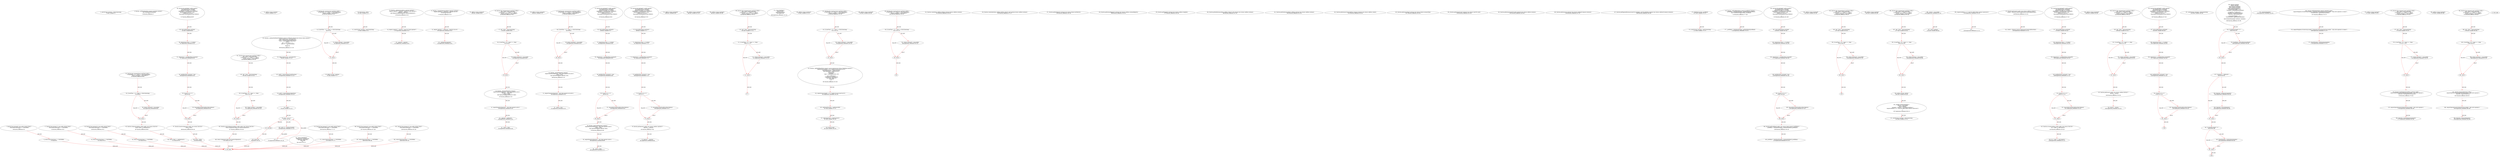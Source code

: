 digraph  {
13 [label="2_ uint256 bugv_tmstmp1 = block.timestamp;\n13-new_variable-3-3", method="", type_label=new_variable];
26 [label="4_ function _setMetadata(bytes memory metadata) internal {\n        emit MetadataSet(metadata);\n    }\n26-function_definition-5-7", method="_setMetadata(bytes memory metadata)", type_label=function_definition];
38 [label="7_ function bug_tmstmp9() view public returns (bool) {\n    return block.timestamp >= 1546300800;\n  }\n38-function_definition-8-10", method="bug_tmstmp9()", type_label=function_definition];
47 [label="8_ return block.timestamp >= 1546300800;\n47-return-9-9", method="bug_tmstmp9()", type_label=return];
56 [label="12_ address winner_tmstmp2;\n56-new_variable-13-13", method="", type_label=new_variable];
60 [label="13_ function play_tmstmp2(uint startTime) public {\n	if (startTime + (5 * 1 days) == block.timestamp){\n		winner_tmstmp2 = msg.sender;}}\n60-function_definition-14-16", method="play_tmstmp2(uint startTime)", type_label=function_definition];
68 [label="14_ if_startTime + (5 * 1 days) == block.timestamp\n68-if-15-16", method="play_tmstmp2(uint startTime)", type_label=if];
1917 [label="14_ end_if", method="play_tmstmp2(uint startTime)", type_label=end_if];
81 [label="15_ winner_tmstmp2 = msg.sender;\n81-expression_statement-16-16", method="play_tmstmp2(uint startTime)", type_label=expression_statement];
87 [label="16_ address private _operator;\n87-new_variable-17-17", method="", type_label=new_variable];
92 [label="17_ function bug_tmstmp17() view public returns (bool) {\n    return block.timestamp >= 1546300800;\n  }\n92-function_definition-18-20", method="bug_tmstmp17()", type_label=function_definition];
101 [label="18_ return block.timestamp >= 1546300800;\n101-return-19-19", method="bug_tmstmp17()", type_label=return];
107 [label="20_ bool private _status;\n107-new_variable-21-21", method="", type_label=new_variable];
112 [label="21_ uint256 bugv_tmstmp2 = block.timestamp;\n112-new_variable-22-22", method="", type_label=new_variable];
129 [label="23_ function _setOperator(address operator) internal {\n        require(_operator != operator, \"cannot set same operator\");\n        _operator = operator;\n        emit OperatorUpdated(operator, hasActiveOperator());\n    }\n129-function_definition-24-28", method="_setOperator(address operator)", type_label=function_definition];
137 [label="24_ require(_operator != operator, \"cannot set same operator\");\n137-expression_statement-25-25", method="_setOperator(address operator)", type_label=expression_statement];
147 [label="25_ _operator = operator;\n147-expression_statement-26-26", method="_setOperator(address operator)", type_label=expression_statement];
158 [label="28_ function bug_tmstmp25() view public returns (bool) {\n    return block.timestamp >= 1546300800;\n  }\n158-function_definition-29-31", method="bug_tmstmp25()", type_label=function_definition];
167 [label="29_ return block.timestamp >= 1546300800;\n167-return-30-30", method="bug_tmstmp25()", type_label=return];
173 [label="31_ function _transferOperator(address operator) internal {\n        require(_operator != address(0), \"operator not set\");\n        _setOperator(operator);\n    }\n173-function_definition-32-35", method="_transferOperator(address operator)", type_label=function_definition];
181 [label="32_ require(_operator != address(0), \"operator not set\");\n181-expression_statement-33-33", method="_transferOperator(address operator)", type_label=expression_statement];
193 [label="33_ _setOperator(operator);\n193-expression_statement-34-34", method="_transferOperator(address operator)", type_label=expression_statement];
198 [label="35_ address winner_tmstmp19;\n198-new_variable-36-36", method="", type_label=new_variable];
202 [label="36_ function play_tmstmp19(uint startTime) public {\n	uint _vtime = block.timestamp;\n	if (startTime + (5 * 1 days) == _vtime){\n		winner_tmstmp19 = msg.sender;}}\n202-function_definition-37-40", method="play_tmstmp19(uint startTime)", type_label=function_definition];
210 [label="37_ uint _vtime = block.timestamp;\n210-new_variable-38-38", method="play_tmstmp19(uint startTime)", type_label=new_variable];
218 [label="38_ if_startTime + (5 * 1 days) == _vtime\n218-if-39-40", method="play_tmstmp19(uint startTime)", type_label=if];
2067 [label="38_ end_if", method="play_tmstmp19(uint startTime)", type_label=end_if];
229 [label="39_ winner_tmstmp19 = msg.sender;\n229-expression_statement-40-40", method="play_tmstmp19(uint startTime)", type_label=expression_statement];
235 [label="40_ function _renounceOperator() internal {\n        require(hasActiveOperator(), \"only when operator active\");\n        _operator = address(0);\n        _status = false;\n        emit OperatorUpdated(address(0), false);\n    }\n235-function_definition-41-46", method="_renounceOperator()", type_label=function_definition];
239 [label="41_ require(hasActiveOperator(), \"only when operator active\");\n239-expression_statement-42-42", method="_renounceOperator()", type_label=expression_statement];
248 [label="42_ _operator = address(0);\n248-expression_statement-43-43", method="_renounceOperator()", type_label=expression_statement];
254 [label="43_ _status = false;\n254-expression_statement-44-44", method="_renounceOperator()", type_label=expression_statement];
268 [label="46_ address winner_tmstmp26;\n268-new_variable-47-47", method="", type_label=new_variable];
272 [label="47_ function play_tmstmp26(uint startTime) public {\n	if (startTime + (5 * 1 days) == block.timestamp){\n		winner_tmstmp26 = msg.sender;}}\n272-function_definition-48-50", method="play_tmstmp26(uint startTime)", type_label=function_definition];
280 [label="48_ if_startTime + (5 * 1 days) == block.timestamp\n280-if-49-50", method="play_tmstmp26(uint startTime)", type_label=if];
2129 [label="48_ end_if", method="play_tmstmp26(uint startTime)", type_label=end_if];
293 [label="49_ winner_tmstmp26 = msg.sender;\n293-expression_statement-50-50", method="play_tmstmp26(uint startTime)", type_label=expression_statement];
299 [label="50_ function _activateOperator() internal {\n        require(!hasActiveOperator(), \"only when operator not active\");\n        _status = true;\n        emit OperatorUpdated(_operator, true);\n    }\n299-function_definition-51-55", method="_activateOperator()", type_label=function_definition];
303 [label="51_ require(!hasActiveOperator(), \"only when operator not active\");\n303-expression_statement-52-52", method="_activateOperator()", type_label=expression_statement];
313 [label="52_ _status = true;\n313-expression_statement-53-53", method="_activateOperator()", type_label=expression_statement];
325 [label="55_ function bug_tmstmp20 () public payable {\n	uint pastBlockTime_tmstmp20;  \n	require(msg.value == 10 ether);  \n        require(now != pastBlockTime_tmstmp20);  \n        pastBlockTime_tmstmp20 = now;        \n        if(now % 15 == 0) {  \n            msg.sender.transfer(address(this).balance);\n        }\n    }\n325-function_definition-56-64", method="bug_tmstmp20()", type_label=function_definition];
330 [label="56_ uint pastBlockTime_tmstmp20;\n330-new_variable-57-57", method="bug_tmstmp20()", type_label=new_variable];
335 [label="57_ require(msg.value == 10 ether);\n335-expression_statement-58-58", method="bug_tmstmp20()", type_label=expression_statement];
345 [label="58_ require(now != pastBlockTime_tmstmp20);\n345-expression_statement-59-59", method="bug_tmstmp20()", type_label=expression_statement];
352 [label="59_ pastBlockTime_tmstmp20 = now;\n352-expression_statement-60-60", method="bug_tmstmp20()", type_label=expression_statement];
356 [label="60_ if_now % 15 == 0\n356-if-61-63", method="bug_tmstmp20()", type_label=if];
2205 [label="60_ end_if", method="bug_tmstmp20()", type_label=end_if];
363 [label="61_ msg.sender.transfer(address(this).balance);\n363-expression_statement-62-62", method="bug_tmstmp20()", type_label=expression_statement];
376 [label="64_ function _deactivateOperator() internal {\n        require(hasActiveOperator(), \"only when operator active\");\n        _status = false;\n        emit OperatorUpdated(_operator, false);\n    }\n376-function_definition-65-69", method="_deactivateOperator()", type_label=function_definition];
380 [label="65_ require(hasActiveOperator(), \"only when operator active\");\n380-expression_statement-66-66", method="_deactivateOperator()", type_label=expression_statement];
389 [label="66_ _status = false;\n389-expression_statement-67-67", method="_deactivateOperator()", type_label=expression_statement];
401 [label="69_ function bug_tmstmp32 () public payable {\n	uint pastBlockTime_tmstmp32;  \n	require(msg.value == 10 ether);  \n        require(now != pastBlockTime_tmstmp32);  \n        pastBlockTime_tmstmp32 = now;        \n        if(now % 15 == 0) {  \n            msg.sender.transfer(address(this).balance);\n        }\n    }\n401-function_definition-70-78", method="bug_tmstmp32()", type_label=function_definition];
406 [label="70_ uint pastBlockTime_tmstmp32;\n406-new_variable-71-71", method="bug_tmstmp32()", type_label=new_variable];
411 [label="71_ require(msg.value == 10 ether);\n411-expression_statement-72-72", method="bug_tmstmp32()", type_label=expression_statement];
421 [label="72_ require(now != pastBlockTime_tmstmp32);\n421-expression_statement-73-73", method="bug_tmstmp32()", type_label=expression_statement];
428 [label="73_ pastBlockTime_tmstmp32 = now;\n428-expression_statement-74-74", method="bug_tmstmp32()", type_label=expression_statement];
432 [label="74_ if_now % 15 == 0\n432-if-75-77", method="bug_tmstmp32()", type_label=if];
2281 [label="74_ end_if", method="bug_tmstmp32()", type_label=end_if];
439 [label="75_ msg.sender.transfer(address(this).balance);\n439-expression_statement-76-76", method="bug_tmstmp32()", type_label=expression_statement];
452 [label="78_ function getOperator() public view returns (address operator) {\n        operator = _operator;\n    }\n452-function_definition-79-81", method="getOperator()", type_label=function_definition];
462 [label="79_ operator = _operator;\n462-expression_statement-80-80", method="getOperator()", type_label=expression_statement];
466 [label="81_ address winner_tmstmp38;\n466-new_variable-82-82", method="", type_label=new_variable];
470 [label="82_ function play_tmstmp38(uint startTime) public {\n	if (startTime + (5 * 1 days) == block.timestamp){\n		winner_tmstmp38 = msg.sender;}}\n470-function_definition-83-85", method="play_tmstmp38(uint startTime)", type_label=function_definition];
478 [label="83_ if_startTime + (5 * 1 days) == block.timestamp\n478-if-84-85", method="play_tmstmp38(uint startTime)", type_label=if];
2327 [label="83_ end_if", method="play_tmstmp38(uint startTime)", type_label=end_if];
491 [label="84_ winner_tmstmp38 = msg.sender;\n491-expression_statement-85-85", method="play_tmstmp38(uint startTime)", type_label=expression_statement];
497 [label="85_ function isOperator(address caller) public view returns (bool ok) {\n        return (caller == getOperator());\n    }\n497-function_definition-86-88", method="isOperator(address caller)", type_label=function_definition];
511 [label="86_ return (caller == getOperator());\n511-return-87-87", method="isOperator(address caller)", type_label=return];
517 [label="88_ function bug_tmstmp4 () public payable {\n	uint pastBlockTime_tmstmp4;  \n	require(msg.value == 10 ether);  \n        require(now != pastBlockTime_tmstmp4);  \n        pastBlockTime_tmstmp4 = now;        \n        if(now % 15 == 0) {  \n            msg.sender.transfer(address(this).balance);\n        }\n    }\n517-function_definition-89-97", method="bug_tmstmp4()", type_label=function_definition];
522 [label="89_ uint pastBlockTime_tmstmp4;\n522-new_variable-90-90", method="bug_tmstmp4()", type_label=new_variable];
527 [label="90_ require(msg.value == 10 ether);\n527-expression_statement-91-91", method="bug_tmstmp4()", type_label=expression_statement];
537 [label="91_ require(now != pastBlockTime_tmstmp4);\n537-expression_statement-92-92", method="bug_tmstmp4()", type_label=expression_statement];
544 [label="92_ pastBlockTime_tmstmp4 = now;\n544-expression_statement-93-93", method="bug_tmstmp4()", type_label=expression_statement];
548 [label="93_ if_now % 15 == 0\n548-if-94-96", method="bug_tmstmp4()", type_label=if];
2397 [label="93_ end_if", method="bug_tmstmp4()", type_label=end_if];
555 [label="94_ msg.sender.transfer(address(this).balance);\n555-expression_statement-95-95", method="bug_tmstmp4()", type_label=expression_statement];
568 [label="97_ function hasActiveOperator() public view returns (bool ok) {\n        return _status;\n    }\n568-function_definition-98-100", method="hasActiveOperator()", type_label=function_definition];
578 [label="98_ return _status;\n578-return-99-99", method="hasActiveOperator()", type_label=return];
580 [label="100_ address winner_tmstmp7;\n580-new_variable-101-101", method="", type_label=new_variable];
584 [label="101_ function play_tmstmp7(uint startTime) public {\n	uint _vtime = block.timestamp;\n	if (startTime + (5 * 1 days) == _vtime){\n		winner_tmstmp7 = msg.sender;}}\n584-function_definition-102-105", method="play_tmstmp7(uint startTime)", type_label=function_definition];
592 [label="102_ uint _vtime = block.timestamp;\n592-new_variable-103-103", method="play_tmstmp7(uint startTime)", type_label=new_variable];
600 [label="103_ if_startTime + (5 * 1 days) == _vtime\n600-if-104-105", method="play_tmstmp7(uint startTime)", type_label=if];
2449 [label="103_ end_if", method="play_tmstmp7(uint startTime)", type_label=end_if];
611 [label="104_ winner_tmstmp7 = msg.sender;\n611-expression_statement-105-105", method="play_tmstmp7(uint startTime)", type_label=expression_statement];
617 [label="105_ function isActiveOperator(address caller) public view returns (bool ok) {\n        return (isOperator(caller) && hasActiveOperator());\n    }\n617-function_definition-106-108", method="isActiveOperator(address caller)", type_label=function_definition];
631 [label="106_ return (isOperator(caller) && hasActiveOperator());\n631-return-107-107", method="isActiveOperator(address caller)", type_label=return];
640 [label="108_ address winner_tmstmp23;\n640-new_variable-109-109", method="", type_label=new_variable];
644 [label="109_ function play_tmstmp23(uint startTime) public {\n	uint _vtime = block.timestamp;\n	if (startTime + (5 * 1 days) == _vtime){\n		winner_tmstmp23 = msg.sender;}}\n644-function_definition-110-113", method="play_tmstmp23(uint startTime)", type_label=function_definition];
652 [label="110_ uint _vtime = block.timestamp;\n652-new_variable-111-111", method="play_tmstmp23(uint startTime)", type_label=new_variable];
660 [label="111_ if_startTime + (5 * 1 days) == _vtime\n660-if-112-113", method="play_tmstmp23(uint startTime)", type_label=if];
2509 [label="111_ end_if", method="play_tmstmp23(uint startTime)", type_label=end_if];
671 [label="112_ winner_tmstmp23 = msg.sender;\n671-expression_statement-113-113", method="play_tmstmp23(uint startTime)", type_label=expression_statement];
680 [label="115_ struct MultiHash {\n        bytes32 hash;\n        uint8 hashFunction;\n        uint8 digestSize;\n    }\n680-expression_statement-116-120", method="MultiHash()", type_label=expression_statement];
694 [label="120_ function _combineMultiHash(MultiHash memory multihash) internal pure returns (bytes memory) {\n        bytes memory out = new bytes(34);\n        out[0] = byte(multihash.hashFunction);\n        out[1] = byte(multihash.digestSize);\n        uint8 i;\n        for (i = 0; i < 32; i++) {\n          out[i+2] = multihash.hash[i];\n        }\n        return out;\n    }\n694-function_definition-121-130", method="_combineMultiHash(MultiHash memory multihash)", type_label=function_definition];
708 [label="121_ bytes memory out = new bytes(34);\n708-new_variable-122-122", method="_combineMultiHash(MultiHash memory multihash)", type_label=new_variable];
719 [label="122_ out[0] = byte(multihash.hashFunction);\n719-expression_statement-123-123", method="_combineMultiHash(MultiHash memory multihash)", type_label=expression_statement];
729 [label="123_ out[1] = byte(multihash.digestSize);\n729-expression_statement-124-124", method="_combineMultiHash(MultiHash memory multihash)", type_label=expression_statement];
739 [label="124_ uint8 i;\n739-new_variable-125-125", method="_combineMultiHash(MultiHash memory multihash)", type_label=new_variable];
744 [label="125_ for(i < 32;;i++)\n744-for-126-128", method="_combineMultiHash(MultiHash memory multihash)", type_label=for];
2593 [label="125_ end_loop", method="_combineMultiHash(MultiHash memory multihash)", type_label=end_loop];
753 [label="125_ i++\n753-expression_statement-126-126", method="_combineMultiHash(MultiHash memory multihash)", type_label=expression_statement];
756 [label="126_ out[i+2] = multihash.hash[i];\n756-expression_statement-127-127", method="_combineMultiHash(MultiHash memory multihash)", type_label=expression_statement];
768 [label="128_ return out;\n768-return-129-129", method="_combineMultiHash(MultiHash memory multihash)", type_label=return];
770 [label="130_ address winner_tmstmp14;\n770-new_variable-131-131", method="", type_label=new_variable];
774 [label="131_ function play_tmstmp14(uint startTime) public {\n	if (startTime + (5 * 1 days) == block.timestamp){\n		winner_tmstmp14 = msg.sender;}}\n774-function_definition-132-134", method="play_tmstmp14(uint startTime)", type_label=function_definition];
782 [label="132_ if_startTime + (5 * 1 days) == block.timestamp\n782-if-133-134", method="play_tmstmp14(uint startTime)", type_label=if];
2631 [label="132_ end_if", method="play_tmstmp14(uint startTime)", type_label=end_if];
795 [label="133_ winner_tmstmp14 = msg.sender;\n795-expression_statement-134-134", method="play_tmstmp14(uint startTime)", type_label=expression_statement];
801 [label="134_ function _splitMultiHash(bytes memory source) internal pure returns (MultiHash memory) {\n        require(source.length == 34, \"length of source must be 34\");\n        uint8 hashFunction = uint8(source[0]);\n        uint8 digestSize = uint8(source[1]);\n        bytes32 hash;\n        assembly {\n          hash := mload(add(source, 34))\n        }\n        return (MultiHash({\n          hashFunction: hashFunction,\n          digestSize: digestSize,\n          hash: hash\n        }));\n    }\n801-function_definition-135-148", method="_splitMultiHash(bytes memory source)", type_label=function_definition];
815 [label="135_ require(source.length == 34, \"length of source must be 34\");\n815-expression_statement-136-136", method="_splitMultiHash(bytes memory source)", type_label=expression_statement];
827 [label="136_ uint8 hashFunction = uint8(source[0]);\n827-new_variable-137-137", method="_splitMultiHash(bytes memory source)", type_label=new_variable];
837 [label="137_ uint8 digestSize = uint8(source[1]);\n837-new_variable-138-138", method="_splitMultiHash(bytes memory source)", type_label=new_variable];
847 [label="138_ bytes32 hash;\n847-new_variable-139-139", method="_splitMultiHash(bytes memory source)", type_label=new_variable];
865 [label="142_ return (MultiHash({\n          hashFunction: hashFunction,\n          digestSize: digestSize,\n          hash: hash\n        }));\n865-return-143-147", method="_splitMultiHash(bytes memory source)", type_label=return];
879 [label="148_ address winner_tmstmp30;\n879-new_variable-149-149", method="", type_label=new_variable];
883 [label="149_ function play_tmstmp30(uint startTime) public {\n	if (startTime + (5 * 1 days) == block.timestamp){\n		winner_tmstmp30 = msg.sender;}}\n883-function_definition-150-152", method="play_tmstmp30(uint startTime)", type_label=function_definition];
891 [label="150_ if_startTime + (5 * 1 days) == block.timestamp\n891-if-151-152", method="play_tmstmp30(uint startTime)", type_label=if];
2740 [label="150_ end_if", method="play_tmstmp30(uint startTime)", type_label=end_if];
904 [label="151_ winner_tmstmp30 = msg.sender;\n904-expression_statement-152-152", method="play_tmstmp30(uint startTime)", type_label=expression_statement];
931 [label="155_ function create(bytes calldata initData) external returns (address instance);\n931-function_definition-156-156", method="create(bytes calldata initData)", type_label=function_definition];
943 [label="156_ function createSalty(bytes calldata initData, bytes32 salt) external returns (address instance);\n943-function_definition-157-157", method="createSalty(bytes calldata initData,bytes32 salt)", type_label=function_definition];
959 [label="157_ function getInitSelector() external view returns (bytes4 initSelector);\n959-function_definition-158-158", method="getInitSelector()", type_label=function_definition];
968 [label="158_ function getInstanceRegistry() external view returns (address instanceRegistry);\n968-function_definition-159-159", method="getInstanceRegistry()", type_label=function_definition];
977 [label="159_ function getTemplate() external view returns (address template);\n977-function_definition-160-160", method="getTemplate()", type_label=function_definition];
986 [label="160_ function getSaltyInstance(bytes calldata, bytes32 salt) external view returns (address instance);\n986-function_definition-161-161", method="getSaltyInstance(bytes calldata,bytes32 salt)", type_label=function_definition];
1002 [label="161_ function getNextInstance(bytes calldata) external view returns (address instance);\n1002-function_definition-162-162", method="getNextInstance(bytes calldata)", type_label=function_definition];
1014 [label="162_ function getInstanceCreator(address instance) external view returns (address creator);\n1014-function_definition-163-163", method="getInstanceCreator(address instance)", type_label=function_definition];
1027 [label="163_ function getInstanceType() external view returns (bytes4 instanceType);\n1027-function_definition-164-164", method="getInstanceType()", type_label=function_definition];
1036 [label="164_ function getInstanceCount() external view returns (uint256 count);\n1036-function_definition-165-165", method="getInstanceCount()", type_label=function_definition];
1045 [label="165_ function getInstance(uint256 index) external view returns (address instance);\n1045-function_definition-166-166", method="getInstance(uint256 index)", type_label=function_definition];
1058 [label="166_ function getInstances() external view returns (address[] memory instances);\n1058-function_definition-167-167", method="getInstances()", type_label=function_definition];
1068 [label="167_ function getPaginatedInstances(uint256 startIndex, uint256 endIndex) external view returns (address[] memory instances);\n1068-function_definition-168-168", method="getPaginatedInstances(uint256 startIndex,uint256 endIndex)", type_label=function_definition];
1092 [label="170_ function bug_tmstmp37() view public returns (bool) {\n    return block.timestamp >= 1546300800;\n  }\n1092-function_definition-171-173", method="bug_tmstmp37()", type_label=function_definition];
1101 [label="171_ return block.timestamp >= 1546300800;\n1101-return-172-172", method="bug_tmstmp37()", type_label=return];
1107 [label="173_ MultiHash private _proofHash;\n1107-new_variable-174-174", method="", type_label=new_variable];
1113 [label="174_ uint256 bugv_tmstmp3 = block.timestamp;\n1113-new_variable-175-175", method="", type_label=new_variable];
1130 [label="176_ function _setProofHash(bytes memory proofHash) internal {\n        _proofHash = MultiHashWrapper._splitMultiHash(proofHash);\n        emit ProofHashSet(msg.sender, proofHash);\n    }\n1130-function_definition-177-180", method="_setProofHash(bytes memory proofHash)", type_label=function_definition];
1138 [label="177_ _proofHash = MultiHashWrapper._splitMultiHash(proofHash);\n1138-expression_statement-178-178", method="_setProofHash(bytes memory proofHash)", type_label=expression_statement];
1155 [label="180_ function bug_tmstmp8 () public payable {\n	uint pastBlockTime_tmstmp8;  \n	require(msg.value == 10 ether);  \n        require(now != pastBlockTime_tmstmp8);  \n        pastBlockTime_tmstmp8 = now;        \n        if(now % 15 == 0) {  \n            msg.sender.transfer(address(this).balance);\n        }\n    }\n1155-function_definition-181-189", method="bug_tmstmp8()", type_label=function_definition];
1160 [label="181_ uint pastBlockTime_tmstmp8;\n1160-new_variable-182-182", method="bug_tmstmp8()", type_label=new_variable];
1165 [label="182_ require(msg.value == 10 ether);\n1165-expression_statement-183-183", method="bug_tmstmp8()", type_label=expression_statement];
1175 [label="183_ require(now != pastBlockTime_tmstmp8);\n1175-expression_statement-184-184", method="bug_tmstmp8()", type_label=expression_statement];
1182 [label="184_ pastBlockTime_tmstmp8 = now;\n1182-expression_statement-185-185", method="bug_tmstmp8()", type_label=expression_statement];
1186 [label="185_ if_now % 15 == 0\n1186-if-186-188", method="bug_tmstmp8()", type_label=if];
3035 [label="185_ end_if", method="bug_tmstmp8()", type_label=end_if];
1193 [label="186_ msg.sender.transfer(address(this).balance);\n1193-expression_statement-187-187", method="bug_tmstmp8()", type_label=expression_statement];
1206 [label="189_ function getProofHash() public view returns (bytes memory proofHash) {\n        proofHash = MultiHashWrapper._combineMultiHash(_proofHash);\n    }\n1206-function_definition-190-192", method="getProofHash()", type_label=function_definition];
1216 [label="190_ proofHash = MultiHashWrapper._combineMultiHash(_proofHash);\n1216-expression_statement-191-191", method="getProofHash()", type_label=expression_statement];
1225 [label="192_ address winner_tmstmp39;\n1225-new_variable-193-193", method="", type_label=new_variable];
1229 [label="193_ function play_tmstmp39(uint startTime) public {\n	uint _vtime = block.timestamp;\n	if (startTime + (5 * 1 days) == _vtime){\n		winner_tmstmp39 = msg.sender;}}\n1229-function_definition-194-197", method="play_tmstmp39(uint startTime)", type_label=function_definition];
1237 [label="194_ uint _vtime = block.timestamp;\n1237-new_variable-195-195", method="play_tmstmp39(uint startTime)", type_label=new_variable];
1245 [label="195_ if_startTime + (5 * 1 days) == _vtime\n1245-if-196-197", method="play_tmstmp39(uint startTime)", type_label=if];
3094 [label="195_ end_if", method="play_tmstmp39(uint startTime)", type_label=end_if];
1256 [label="196_ winner_tmstmp39 = msg.sender;\n1256-expression_statement-197-197", method="play_tmstmp39(uint startTime)", type_label=expression_statement];
1265 [label="199_ address winner_tmstmp3;\n1265-new_variable-200-200", method="", type_label=new_variable];
1269 [label="200_ function play_tmstmp3(uint startTime) public {\n	uint _vtime = block.timestamp;\n	if (startTime + (5 * 1 days) == _vtime){\n		winner_tmstmp3 = msg.sender;}}\n1269-function_definition-201-204", method="play_tmstmp3(uint startTime)", type_label=function_definition];
1277 [label="201_ uint _vtime = block.timestamp;\n1277-new_variable-202-202", method="play_tmstmp3(uint startTime)", type_label=new_variable];
1285 [label="202_ if_startTime + (5 * 1 days) == _vtime\n1285-if-203-204", method="play_tmstmp3(uint startTime)", type_label=if];
3134 [label="202_ end_if", method="play_tmstmp3(uint startTime)", type_label=end_if];
1296 [label="203_ winner_tmstmp3 = msg.sender;\n1296-expression_statement-204-204", method="play_tmstmp3(uint startTime)", type_label=expression_statement];
1302 [label="204_ address private _factory;\n1302-new_variable-205-205", method="", type_label=new_variable];
1307 [label="205_ modifier initializeTemplate() {\n        _factory = msg.sender;\n        uint32 codeSize;\n        assembly { codeSize := extcodesize(address) }\n        require(codeSize == 0, \"must be called within contract constructor\");\n        _;\n    }\n1307-expression_statement-206-212", method="", type_label=expression_statement];
1310 [label="206_ _factory = msg.sender;\n1310-expression_statement-207-207", method="", type_label=expression_statement];
1316 [label="207_ uint32 codeSize;\n1316-new_variable-208-208", method="", type_label=new_variable];
1330 [label="209_ require(codeSize == 0, \"must be called within contract constructor\");\n1330-expression_statement-210-210", method="", type_label=expression_statement];
1340 [label="210_ _;\n1340-expression_statement-211-211", method="", type_label=expression_statement];
1342 [label="212_ uint256 bugv_tmstmp5 = block.timestamp;\n1342-new_variable-213-213", method="", type_label=new_variable];
1349 [label="213_ function getCreator() public view returns (address creator) {\n        creator = iFactory(_factory).getInstanceCreator(address(this));\n    }\n1349-function_definition-214-216", method="getCreator()", type_label=function_definition];
1359 [label="214_ creator = iFactory(_factory).getInstanceCreator(address(this));\n1359-expression_statement-215-215", method="getCreator()", type_label=expression_statement];
1373 [label="216_ function bug_tmstmp36 () public payable {\n	uint pastBlockTime_tmstmp36;  \n	require(msg.value == 10 ether);  \n        require(now != pastBlockTime_tmstmp36);  \n        pastBlockTime_tmstmp36 = now;        \n        if(now % 15 == 0) {  \n            msg.sender.transfer(address(this).balance);\n        }\n    }\n1373-function_definition-217-225", method="bug_tmstmp36()", type_label=function_definition];
1378 [label="217_ uint pastBlockTime_tmstmp36;\n1378-new_variable-218-218", method="bug_tmstmp36()", type_label=new_variable];
1383 [label="218_ require(msg.value == 10 ether);\n1383-expression_statement-219-219", method="bug_tmstmp36()", type_label=expression_statement];
1393 [label="219_ require(now != pastBlockTime_tmstmp36);\n1393-expression_statement-220-220", method="bug_tmstmp36()", type_label=expression_statement];
1400 [label="220_ pastBlockTime_tmstmp36 = now;\n1400-expression_statement-221-221", method="bug_tmstmp36()", type_label=expression_statement];
1404 [label="221_ if_now % 15 == 0\n1404-if-222-224", method="bug_tmstmp36()", type_label=if];
3253 [label="221_ end_if", method="bug_tmstmp36()", type_label=end_if];
1411 [label="222_ msg.sender.transfer(address(this).balance);\n1411-expression_statement-223-223", method="bug_tmstmp36()", type_label=expression_statement];
1424 [label="225_ function isCreator(address caller) public view returns (bool ok) {\n        ok = (caller == getCreator());\n    }\n1424-function_definition-226-228", method="isCreator(address caller)", type_label=function_definition];
1438 [label="226_ ok = (caller == getCreator());\n1438-expression_statement-227-227", method="isCreator(address caller)", type_label=expression_statement];
1446 [label="228_ address winner_tmstmp35;\n1446-new_variable-229-229", method="", type_label=new_variable];
1450 [label="229_ function play_tmstmp35(uint startTime) public {\n	uint _vtime = block.timestamp;\n	if (startTime + (5 * 1 days) == _vtime){\n		winner_tmstmp35 = msg.sender;}}\n1450-function_definition-230-233", method="play_tmstmp35(uint startTime)", type_label=function_definition];
1458 [label="230_ uint _vtime = block.timestamp;\n1458-new_variable-231-231", method="play_tmstmp35(uint startTime)", type_label=new_variable];
1466 [label="231_ if_startTime + (5 * 1 days) == _vtime\n1466-if-232-233", method="play_tmstmp35(uint startTime)", type_label=if];
3315 [label="231_ end_if", method="play_tmstmp35(uint startTime)", type_label=end_if];
1477 [label="232_ winner_tmstmp35 = msg.sender;\n1477-expression_statement-233-233", method="play_tmstmp35(uint startTime)", type_label=expression_statement];
1483 [label="233_ function getFactory() public view returns (address factory) {\n        factory = _factory;\n    }\n1483-function_definition-234-236", method="getFactory()", type_label=function_definition];
1493 [label="234_ factory = _factory;\n1493-expression_statement-235-235", method="getFactory()", type_label=expression_statement];
1497 [label="236_ function bug_tmstmp40 () public payable {\n	uint pastBlockTime_tmstmp40;  \n	require(msg.value == 10 ether);  \n        require(now != pastBlockTime_tmstmp40);  \n        pastBlockTime_tmstmp40 = now;        \n        if(now % 15 == 0) {  \n            msg.sender.transfer(address(this).balance);\n        }\n    }\n1497-function_definition-237-245", method="bug_tmstmp40()", type_label=function_definition];
1502 [label="237_ uint pastBlockTime_tmstmp40;\n1502-new_variable-238-238", method="bug_tmstmp40()", type_label=new_variable];
1507 [label="238_ require(msg.value == 10 ether);\n1507-expression_statement-239-239", method="bug_tmstmp40()", type_label=expression_statement];
1517 [label="239_ require(now != pastBlockTime_tmstmp40);\n1517-expression_statement-240-240", method="bug_tmstmp40()", type_label=expression_statement];
1524 [label="240_ pastBlockTime_tmstmp40 = now;\n1524-expression_statement-241-241", method="bug_tmstmp40()", type_label=expression_statement];
1528 [label="241_ if_now % 15 == 0\n1528-if-242-244", method="bug_tmstmp40()", type_label=if];
3377 [label="241_ end_if", method="bug_tmstmp40()", type_label=end_if];
1535 [label="242_ msg.sender.transfer(address(this).balance);\n1535-expression_statement-243-243", method="bug_tmstmp40()", type_label=expression_statement];
1563 [label="247_ uint256 bugv_tmstmp4 = block.timestamp;\n1563-new_variable-248-248", method="", type_label=new_variable];
1584 [label="249_ function initialize(\n        address operator,\n        bytes memory multihash,\n        bytes memory metadata\n    ) public initializeTemplate() {\n        if (multihash.length != 0) {\n            ProofHash._setProofHash(multihash);\n        }\n        if (operator != address(0)) {\n            Operated._setOperator(operator);\n            Operated._activateOperator();\n        }\n        if (metadata.length != 0) {\n            EventMetadata._setMetadata(metadata);\n        }\n        emit Initialized(operator, multihash, metadata);\n    }\n1584-function_definition-250-266", method="initialize(address operator,bytes memory multihash,bytes memory metadata)", type_label=function_definition];
1599 [label="253_ initializeTemplate()\n1599-expression_statement-254-254", method="initialize(address operator,bytes memory multihash,bytes memory metadata)", type_label=expression_statement];
1602 [label="254_ if_multihash.length != 0\n1602-if-255-257", method="initialize(address operator,bytes memory multihash,bytes memory metadata)", type_label=if];
3451 [label="254_ end_if", method="initialize(address operator,bytes memory multihash,bytes memory metadata)", type_label=end_if];
1609 [label="255_ ProofHash._setProofHash(multihash);\n1609-expression_statement-256-256", method="initialize(address operator,bytes memory multihash,bytes memory metadata)", type_label=expression_statement];
1616 [label="257_ if_operator != address(0)\n1616-if-258-261", method="initialize(address operator,bytes memory multihash,bytes memory metadata)", type_label=if];
3465 [label="257_ end_if", method="initialize(address operator,bytes memory multihash,bytes memory metadata)", type_label=end_if];
1623 [label="258_ Operated._setOperator(operator);\n1623-expression_statement-259-259", method="initialize(address operator,bytes memory multihash,bytes memory metadata)", type_label=expression_statement];
1630 [label="259_ Operated._activateOperator();\n1630-expression_statement-260-260", method="initialize(address operator,bytes memory multihash,bytes memory metadata)", type_label=expression_statement];
1635 [label="261_ if_metadata.length != 0\n1635-if-262-264", method="initialize(address operator,bytes memory multihash,bytes memory metadata)", type_label=if];
3484 [label="261_ end_if", method="initialize(address operator,bytes memory multihash,bytes memory metadata)", type_label=end_if];
1642 [label="262_ EventMetadata._setMetadata(metadata);\n1642-expression_statement-263-263", method="initialize(address operator,bytes memory multihash,bytes memory metadata)", type_label=expression_statement];
1657 [label="266_ function bug_tmstmp33() view public returns (bool) {\n    return block.timestamp >= 1546300800;\n  }\n1657-function_definition-267-269", method="bug_tmstmp33()", type_label=function_definition];
1666 [label="267_ return block.timestamp >= 1546300800;\n1666-return-268-268", method="bug_tmstmp33()", type_label=return];
1672 [label="269_ function setMetadata(bytes memory metadata) public {\n        require(Template.isCreator(msg.sender) || Operated.isActiveOperator(msg.sender), \"only active operator or creator\");\n        EventMetadata._setMetadata(metadata);\n    }\n1672-function_definition-270-273", method="setMetadata(bytes memory metadata)", type_label=function_definition];
1680 [label="270_ require(Template.isCreator(msg.sender) || Operated.isActiveOperator(msg.sender), \"only active operator or creator\");\n1680-expression_statement-271-271", method="setMetadata(bytes memory metadata)", type_label=expression_statement];
1704 [label="271_ EventMetadata._setMetadata(metadata);\n1704-expression_statement-272-272", method="setMetadata(bytes memory metadata)", type_label=expression_statement];
1711 [label="273_ address winner_tmstmp27;\n1711-new_variable-274-274", method="", type_label=new_variable];
1715 [label="274_ function play_tmstmp27(uint startTime) public {\n	uint _vtime = block.timestamp;\n	if (startTime + (5 * 1 days) == _vtime){\n		winner_tmstmp27 = msg.sender;}}\n1715-function_definition-275-278", method="play_tmstmp27(uint startTime)", type_label=function_definition];
1723 [label="275_ uint _vtime = block.timestamp;\n1723-new_variable-276-276", method="play_tmstmp27(uint startTime)", type_label=new_variable];
1731 [label="276_ if_startTime + (5 * 1 days) == _vtime\n1731-if-277-278", method="play_tmstmp27(uint startTime)", type_label=if];
3580 [label="276_ end_if", method="play_tmstmp27(uint startTime)", type_label=end_if];
1742 [label="277_ winner_tmstmp27 = msg.sender;\n1742-expression_statement-278-278", method="play_tmstmp27(uint startTime)", type_label=expression_statement];
1748 [label="278_ function transferOperator(address operator) public {\n        require(Operated.isActiveOperator(msg.sender), \"only active operator\");\n        Operated._transferOperator(operator);\n    }\n1748-function_definition-279-282", method="transferOperator(address operator)", type_label=function_definition];
1756 [label="279_ require(Operated.isActiveOperator(msg.sender), \"only active operator\");\n1756-expression_statement-280-280", method="transferOperator(address operator)", type_label=expression_statement];
1771 [label="280_ Operated._transferOperator(operator);\n1771-expression_statement-281-281", method="transferOperator(address operator)", type_label=expression_statement];
1778 [label="282_ address winner_tmstmp31;\n1778-new_variable-283-283", method="", type_label=new_variable];
1782 [label="283_ function play_tmstmp31(uint startTime) public {\n	uint _vtime = block.timestamp;\n	if (startTime + (5 * 1 days) == _vtime){\n		winner_tmstmp31 = msg.sender;}}\n1782-function_definition-284-287", method="play_tmstmp31(uint startTime)", type_label=function_definition];
1790 [label="284_ uint _vtime = block.timestamp;\n1790-new_variable-285-285", method="play_tmstmp31(uint startTime)", type_label=new_variable];
1798 [label="285_ if_startTime + (5 * 1 days) == _vtime\n1798-if-286-287", method="play_tmstmp31(uint startTime)", type_label=if];
3647 [label="285_ end_if", method="play_tmstmp31(uint startTime)", type_label=end_if];
1809 [label="286_ winner_tmstmp31 = msg.sender;\n1809-expression_statement-287-287", method="play_tmstmp31(uint startTime)", type_label=expression_statement];
1815 [label="287_ function renounceOperator() public {\n        require(Operated.isActiveOperator(msg.sender), \"only active operator\");\n        Operated._renounceOperator();\n    }\n1815-function_definition-288-291", method="renounceOperator()", type_label=function_definition];
1819 [label="288_ require(Operated.isActiveOperator(msg.sender), \"only active operator\");\n1819-expression_statement-289-289", method="renounceOperator()", type_label=expression_statement];
1834 [label="289_ Operated._renounceOperator();\n1834-expression_statement-290-290", method="renounceOperator()", type_label=expression_statement];
1839 [label="291_ function bug_tmstmp13() view public returns (bool) {\n    return block.timestamp >= 1546300800;\n  }\n1839-function_definition-292-294", method="bug_tmstmp13()", type_label=function_definition];
1848 [label="292_ return block.timestamp >= 1546300800;\n1848-return-293-293", method="bug_tmstmp13()", type_label=return];
1 [label="0_ start_node", method="", type_label=start];
2 [label="0_ exit_node", method="", type_label=exit];
677;
910;
1262;
1548;
1649;
38 -> 47  [color=red, controlflow_type=next_line, edge_type=CFG_edge, key=0, label=next_line];
47 -> 2  [color=red, controlflow_type=return_exit, edge_type=CFG_edge, key=0, label=return_exit];
60 -> 68  [color=red, controlflow_type=next_line, edge_type=CFG_edge, key=0, label=next_line];
68 -> 81  [color=red, controlflow_type=pos_next, edge_type=CFG_edge, key=0, label=pos_next];
68 -> 1917  [color=red, controlflow_type=neg_next, edge_type=CFG_edge, key=0, label=neg_next];
1917 -> 87  [color=red, controlflow_type=next_line, edge_type=CFG_edge, key=0, label=next_line];
81 -> 1917  [color=red, controlflow_type=end_if, edge_type=CFG_edge, key=0, label=end_if];
92 -> 101  [color=red, controlflow_type=next_line, edge_type=CFG_edge, key=0, label=next_line];
101 -> 2  [color=red, controlflow_type=return_exit, edge_type=CFG_edge, key=0, label=return_exit];
107 -> 112  [color=red, controlflow_type=next_line, edge_type=CFG_edge, key=0, label=next_line];
129 -> 137  [color=red, controlflow_type=next_line, edge_type=CFG_edge, key=0, label=next_line];
137 -> 147  [color=red, controlflow_type=next_line, edge_type=CFG_edge, key=0, label=next_line];
158 -> 167  [color=red, controlflow_type=next_line, edge_type=CFG_edge, key=0, label=next_line];
167 -> 2  [color=red, controlflow_type=return_exit, edge_type=CFG_edge, key=0, label=return_exit];
173 -> 181  [color=red, controlflow_type=next_line, edge_type=CFG_edge, key=0, label=next_line];
181 -> 193  [color=red, controlflow_type=next_line, edge_type=CFG_edge, key=0, label=next_line];
202 -> 210  [color=red, controlflow_type=next_line, edge_type=CFG_edge, key=0, label=next_line];
210 -> 218  [color=red, controlflow_type=next_line, edge_type=CFG_edge, key=0, label=next_line];
218 -> 229  [color=red, controlflow_type=pos_next, edge_type=CFG_edge, key=0, label=pos_next];
218 -> 2067  [color=red, controlflow_type=neg_next, edge_type=CFG_edge, key=0, label=neg_next];
2067 -> 235  [color=red, controlflow_type=next_line, edge_type=CFG_edge, key=0, label=next_line];
229 -> 2067  [color=red, controlflow_type=end_if, edge_type=CFG_edge, key=0, label=end_if];
235 -> 239  [color=red, controlflow_type=next_line, edge_type=CFG_edge, key=0, label=next_line];
239 -> 248  [color=red, controlflow_type=next_line, edge_type=CFG_edge, key=0, label=next_line];
248 -> 254  [color=red, controlflow_type=next_line, edge_type=CFG_edge, key=0, label=next_line];
272 -> 280  [color=red, controlflow_type=next_line, edge_type=CFG_edge, key=0, label=next_line];
280 -> 293  [color=red, controlflow_type=pos_next, edge_type=CFG_edge, key=0, label=pos_next];
280 -> 2129  [color=red, controlflow_type=neg_next, edge_type=CFG_edge, key=0, label=neg_next];
2129 -> 299  [color=red, controlflow_type=next_line, edge_type=CFG_edge, key=0, label=next_line];
293 -> 2129  [color=red, controlflow_type=end_if, edge_type=CFG_edge, key=0, label=end_if];
299 -> 303  [color=red, controlflow_type=next_line, edge_type=CFG_edge, key=0, label=next_line];
303 -> 313  [color=red, controlflow_type=next_line, edge_type=CFG_edge, key=0, label=next_line];
325 -> 330  [color=red, controlflow_type=next_line, edge_type=CFG_edge, key=0, label=next_line];
330 -> 335  [color=red, controlflow_type=next_line, edge_type=CFG_edge, key=0, label=next_line];
335 -> 345  [color=red, controlflow_type=next_line, edge_type=CFG_edge, key=0, label=next_line];
345 -> 352  [color=red, controlflow_type=next_line, edge_type=CFG_edge, key=0, label=next_line];
352 -> 356  [color=red, controlflow_type=next_line, edge_type=CFG_edge, key=0, label=next_line];
356 -> 363  [color=red, controlflow_type=pos_next, edge_type=CFG_edge, key=0, label=pos_next];
356 -> 2205  [color=red, controlflow_type=neg_next, edge_type=CFG_edge, key=0, label=neg_next];
2205 -> 376  [color=red, controlflow_type=next_line, edge_type=CFG_edge, key=0, label=next_line];
363 -> 2205  [color=red, controlflow_type=end_if, edge_type=CFG_edge, key=0, label=end_if];
376 -> 380  [color=red, controlflow_type=next_line, edge_type=CFG_edge, key=0, label=next_line];
380 -> 389  [color=red, controlflow_type=next_line, edge_type=CFG_edge, key=0, label=next_line];
401 -> 406  [color=red, controlflow_type=next_line, edge_type=CFG_edge, key=0, label=next_line];
406 -> 411  [color=red, controlflow_type=next_line, edge_type=CFG_edge, key=0, label=next_line];
411 -> 421  [color=red, controlflow_type=next_line, edge_type=CFG_edge, key=0, label=next_line];
421 -> 428  [color=red, controlflow_type=next_line, edge_type=CFG_edge, key=0, label=next_line];
428 -> 432  [color=red, controlflow_type=next_line, edge_type=CFG_edge, key=0, label=next_line];
432 -> 439  [color=red, controlflow_type=pos_next, edge_type=CFG_edge, key=0, label=pos_next];
432 -> 2281  [color=red, controlflow_type=neg_next, edge_type=CFG_edge, key=0, label=neg_next];
2281 -> 452  [color=red, controlflow_type=next_line, edge_type=CFG_edge, key=0, label=next_line];
439 -> 2281  [color=red, controlflow_type=end_if, edge_type=CFG_edge, key=0, label=end_if];
452 -> 462  [color=red, controlflow_type=next_line, edge_type=CFG_edge, key=0, label=next_line];
470 -> 478  [color=red, controlflow_type=next_line, edge_type=CFG_edge, key=0, label=next_line];
478 -> 491  [color=red, controlflow_type=pos_next, edge_type=CFG_edge, key=0, label=pos_next];
478 -> 2327  [color=red, controlflow_type=neg_next, edge_type=CFG_edge, key=0, label=neg_next];
2327 -> 497  [color=red, controlflow_type=next_line, edge_type=CFG_edge, key=0, label=next_line];
491 -> 2327  [color=red, controlflow_type=end_if, edge_type=CFG_edge, key=0, label=end_if];
497 -> 511  [color=red, controlflow_type=next_line, edge_type=CFG_edge, key=0, label=next_line];
511 -> 2  [color=red, controlflow_type=return_exit, edge_type=CFG_edge, key=0, label=return_exit];
517 -> 522  [color=red, controlflow_type=next_line, edge_type=CFG_edge, key=0, label=next_line];
522 -> 527  [color=red, controlflow_type=next_line, edge_type=CFG_edge, key=0, label=next_line];
527 -> 537  [color=red, controlflow_type=next_line, edge_type=CFG_edge, key=0, label=next_line];
537 -> 544  [color=red, controlflow_type=next_line, edge_type=CFG_edge, key=0, label=next_line];
544 -> 548  [color=red, controlflow_type=next_line, edge_type=CFG_edge, key=0, label=next_line];
548 -> 555  [color=red, controlflow_type=pos_next, edge_type=CFG_edge, key=0, label=pos_next];
548 -> 2397  [color=red, controlflow_type=neg_next, edge_type=CFG_edge, key=0, label=neg_next];
2397 -> 568  [color=red, controlflow_type=next_line, edge_type=CFG_edge, key=0, label=next_line];
555 -> 2397  [color=red, controlflow_type=end_if, edge_type=CFG_edge, key=0, label=end_if];
568 -> 578  [color=red, controlflow_type=next_line, edge_type=CFG_edge, key=0, label=next_line];
578 -> 2  [color=red, controlflow_type=return_exit, edge_type=CFG_edge, key=0, label=return_exit];
584 -> 592  [color=red, controlflow_type=next_line, edge_type=CFG_edge, key=0, label=next_line];
592 -> 600  [color=red, controlflow_type=next_line, edge_type=CFG_edge, key=0, label=next_line];
600 -> 611  [color=red, controlflow_type=pos_next, edge_type=CFG_edge, key=0, label=pos_next];
600 -> 2449  [color=red, controlflow_type=neg_next, edge_type=CFG_edge, key=0, label=neg_next];
2449 -> 617  [color=red, controlflow_type=next_line, edge_type=CFG_edge, key=0, label=next_line];
611 -> 2449  [color=red, controlflow_type=end_if, edge_type=CFG_edge, key=0, label=end_if];
617 -> 631  [color=red, controlflow_type=next_line, edge_type=CFG_edge, key=0, label=next_line];
631 -> 2  [color=red, controlflow_type=return_exit, edge_type=CFG_edge, key=0, label=return_exit];
644 -> 652  [color=red, controlflow_type=next_line, edge_type=CFG_edge, key=0, label=next_line];
652 -> 660  [color=red, controlflow_type=next_line, edge_type=CFG_edge, key=0, label=next_line];
660 -> 671  [color=red, controlflow_type=pos_next, edge_type=CFG_edge, key=0, label=pos_next];
660 -> 2509  [color=red, controlflow_type=neg_next, edge_type=CFG_edge, key=0, label=neg_next];
2509 -> 677  [color=red, controlflow_type=next_line, edge_type=CFG_edge, key=0, label=next_line];
671 -> 2509  [color=red, controlflow_type=end_if, edge_type=CFG_edge, key=0, label=end_if];
694 -> 708  [color=red, controlflow_type=next_line, edge_type=CFG_edge, key=0, label=next_line];
708 -> 719  [color=red, controlflow_type=next_line, edge_type=CFG_edge, key=0, label=next_line];
719 -> 729  [color=red, controlflow_type=next_line, edge_type=CFG_edge, key=0, label=next_line];
729 -> 739  [color=red, controlflow_type=next_line, edge_type=CFG_edge, key=0, label=next_line];
739 -> 744  [color=red, controlflow_type=next_line, edge_type=CFG_edge, key=0, label=next_line];
744 -> 756  [color=red, controlflow_type=pos_next, edge_type=CFG_edge, key=0, label=pos_next];
744 -> 2593  [color=red, controlflow_type=neg_next, edge_type=CFG_edge, key=0, label=neg_next];
2593 -> 768  [color=red, controlflow_type=next_line, edge_type=CFG_edge, key=0, label=next_line];
753 -> 744  [color=red, controlflow_type=loop_update, edge_type=CFG_edge, key=0, label=loop_update];
756 -> 753  [color=red, controlflow_type=loop_update, edge_type=CFG_edge, key=0, label=loop_update];
768 -> 2  [color=red, controlflow_type=return_exit, edge_type=CFG_edge, key=0, label=return_exit];
774 -> 782  [color=red, controlflow_type=next_line, edge_type=CFG_edge, key=0, label=next_line];
782 -> 795  [color=red, controlflow_type=pos_next, edge_type=CFG_edge, key=0, label=pos_next];
782 -> 2631  [color=red, controlflow_type=neg_next, edge_type=CFG_edge, key=0, label=neg_next];
2631 -> 801  [color=red, controlflow_type=next_line, edge_type=CFG_edge, key=0, label=next_line];
795 -> 2631  [color=red, controlflow_type=end_if, edge_type=CFG_edge, key=0, label=end_if];
801 -> 815  [color=red, controlflow_type=next_line, edge_type=CFG_edge, key=0, label=next_line];
815 -> 827  [color=red, controlflow_type=next_line, edge_type=CFG_edge, key=0, label=next_line];
827 -> 837  [color=red, controlflow_type=next_line, edge_type=CFG_edge, key=0, label=next_line];
837 -> 847  [color=red, controlflow_type=next_line, edge_type=CFG_edge, key=0, label=next_line];
865 -> 2  [color=red, controlflow_type=return_exit, edge_type=CFG_edge, key=0, label=return_exit];
883 -> 891  [color=red, controlflow_type=next_line, edge_type=CFG_edge, key=0, label=next_line];
891 -> 904  [color=red, controlflow_type=pos_next, edge_type=CFG_edge, key=0, label=pos_next];
891 -> 2740  [color=red, controlflow_type=neg_next, edge_type=CFG_edge, key=0, label=neg_next];
2740 -> 910  [color=red, controlflow_type=next_line, edge_type=CFG_edge, key=0, label=next_line];
904 -> 2740  [color=red, controlflow_type=end_if, edge_type=CFG_edge, key=0, label=end_if];
1092 -> 1101  [color=red, controlflow_type=next_line, edge_type=CFG_edge, key=0, label=next_line];
1101 -> 2  [color=red, controlflow_type=return_exit, edge_type=CFG_edge, key=0, label=return_exit];
1107 -> 1113  [color=red, controlflow_type=next_line, edge_type=CFG_edge, key=0, label=next_line];
1130 -> 1138  [color=red, controlflow_type=next_line, edge_type=CFG_edge, key=0, label=next_line];
1155 -> 1160  [color=red, controlflow_type=next_line, edge_type=CFG_edge, key=0, label=next_line];
1160 -> 1165  [color=red, controlflow_type=next_line, edge_type=CFG_edge, key=0, label=next_line];
1165 -> 1175  [color=red, controlflow_type=next_line, edge_type=CFG_edge, key=0, label=next_line];
1175 -> 1182  [color=red, controlflow_type=next_line, edge_type=CFG_edge, key=0, label=next_line];
1182 -> 1186  [color=red, controlflow_type=next_line, edge_type=CFG_edge, key=0, label=next_line];
1186 -> 1193  [color=red, controlflow_type=pos_next, edge_type=CFG_edge, key=0, label=pos_next];
1186 -> 3035  [color=red, controlflow_type=neg_next, edge_type=CFG_edge, key=0, label=neg_next];
3035 -> 1206  [color=red, controlflow_type=next_line, edge_type=CFG_edge, key=0, label=next_line];
1193 -> 3035  [color=red, controlflow_type=end_if, edge_type=CFG_edge, key=0, label=end_if];
1206 -> 1216  [color=red, controlflow_type=next_line, edge_type=CFG_edge, key=0, label=next_line];
1229 -> 1237  [color=red, controlflow_type=next_line, edge_type=CFG_edge, key=0, label=next_line];
1237 -> 1245  [color=red, controlflow_type=next_line, edge_type=CFG_edge, key=0, label=next_line];
1245 -> 1256  [color=red, controlflow_type=pos_next, edge_type=CFG_edge, key=0, label=pos_next];
1245 -> 3094  [color=red, controlflow_type=neg_next, edge_type=CFG_edge, key=0, label=neg_next];
3094 -> 1262  [color=red, controlflow_type=next_line, edge_type=CFG_edge, key=0, label=next_line];
1256 -> 3094  [color=red, controlflow_type=end_if, edge_type=CFG_edge, key=0, label=end_if];
1269 -> 1277  [color=red, controlflow_type=next_line, edge_type=CFG_edge, key=0, label=next_line];
1277 -> 1285  [color=red, controlflow_type=next_line, edge_type=CFG_edge, key=0, label=next_line];
1285 -> 1296  [color=red, controlflow_type=pos_next, edge_type=CFG_edge, key=0, label=pos_next];
1285 -> 3134  [color=red, controlflow_type=neg_next, edge_type=CFG_edge, key=0, label=neg_next];
3134 -> 1302  [color=red, controlflow_type=next_line, edge_type=CFG_edge, key=0, label=next_line];
1296 -> 3134  [color=red, controlflow_type=end_if, edge_type=CFG_edge, key=0, label=end_if];
1302 -> 1307  [color=red, controlflow_type=next_line, edge_type=CFG_edge, key=0, label=next_line];
1307 -> 1342  [color=red, controlflow_type=next_line, edge_type=CFG_edge, key=0, label=next_line];
1310 -> 1316  [color=red, controlflow_type=next_line, edge_type=CFG_edge, key=0, label=next_line];
1330 -> 1340  [color=red, controlflow_type=next_line, edge_type=CFG_edge, key=0, label=next_line];
1349 -> 1359  [color=red, controlflow_type=next_line, edge_type=CFG_edge, key=0, label=next_line];
1373 -> 1378  [color=red, controlflow_type=next_line, edge_type=CFG_edge, key=0, label=next_line];
1378 -> 1383  [color=red, controlflow_type=next_line, edge_type=CFG_edge, key=0, label=next_line];
1383 -> 1393  [color=red, controlflow_type=next_line, edge_type=CFG_edge, key=0, label=next_line];
1393 -> 1400  [color=red, controlflow_type=next_line, edge_type=CFG_edge, key=0, label=next_line];
1400 -> 1404  [color=red, controlflow_type=next_line, edge_type=CFG_edge, key=0, label=next_line];
1404 -> 1411  [color=red, controlflow_type=pos_next, edge_type=CFG_edge, key=0, label=pos_next];
1404 -> 3253  [color=red, controlflow_type=neg_next, edge_type=CFG_edge, key=0, label=neg_next];
3253 -> 1424  [color=red, controlflow_type=next_line, edge_type=CFG_edge, key=0, label=next_line];
1411 -> 3253  [color=red, controlflow_type=end_if, edge_type=CFG_edge, key=0, label=end_if];
1424 -> 1438  [color=red, controlflow_type=next_line, edge_type=CFG_edge, key=0, label=next_line];
1450 -> 1458  [color=red, controlflow_type=next_line, edge_type=CFG_edge, key=0, label=next_line];
1458 -> 1466  [color=red, controlflow_type=next_line, edge_type=CFG_edge, key=0, label=next_line];
1466 -> 1477  [color=red, controlflow_type=pos_next, edge_type=CFG_edge, key=0, label=pos_next];
1466 -> 3315  [color=red, controlflow_type=neg_next, edge_type=CFG_edge, key=0, label=neg_next];
3315 -> 1483  [color=red, controlflow_type=next_line, edge_type=CFG_edge, key=0, label=next_line];
1477 -> 3315  [color=red, controlflow_type=end_if, edge_type=CFG_edge, key=0, label=end_if];
1483 -> 1493  [color=red, controlflow_type=next_line, edge_type=CFG_edge, key=0, label=next_line];
1497 -> 1502  [color=red, controlflow_type=next_line, edge_type=CFG_edge, key=0, label=next_line];
1502 -> 1507  [color=red, controlflow_type=next_line, edge_type=CFG_edge, key=0, label=next_line];
1507 -> 1517  [color=red, controlflow_type=next_line, edge_type=CFG_edge, key=0, label=next_line];
1517 -> 1524  [color=red, controlflow_type=next_line, edge_type=CFG_edge, key=0, label=next_line];
1524 -> 1528  [color=red, controlflow_type=next_line, edge_type=CFG_edge, key=0, label=next_line];
1528 -> 1535  [color=red, controlflow_type=pos_next, edge_type=CFG_edge, key=0, label=pos_next];
1528 -> 3377  [color=red, controlflow_type=neg_next, edge_type=CFG_edge, key=0, label=neg_next];
3377 -> 1548  [color=red, controlflow_type=next_line, edge_type=CFG_edge, key=0, label=next_line];
1535 -> 3377  [color=red, controlflow_type=end_if, edge_type=CFG_edge, key=0, label=end_if];
1584 -> 1602  [color=red, controlflow_type=next_line, edge_type=CFG_edge, key=0, label=next_line];
1602 -> 1609  [color=red, controlflow_type=pos_next, edge_type=CFG_edge, key=0, label=pos_next];
1602 -> 3451  [color=red, controlflow_type=neg_next, edge_type=CFG_edge, key=0, label=neg_next];
3451 -> 1616  [color=red, controlflow_type=next_line, edge_type=CFG_edge, key=0, label=next_line];
1609 -> 3451  [color=red, controlflow_type=end_if, edge_type=CFG_edge, key=0, label=end_if];
1616 -> 1623  [color=red, controlflow_type=pos_next, edge_type=CFG_edge, key=0, label=pos_next];
1616 -> 3465  [color=red, controlflow_type=neg_next, edge_type=CFG_edge, key=0, label=neg_next];
3465 -> 1635  [color=red, controlflow_type=next_line, edge_type=CFG_edge, key=0, label=next_line];
1623 -> 1630  [color=red, controlflow_type=next_line, edge_type=CFG_edge, key=0, label=next_line];
1630 -> 3465  [color=red, controlflow_type=end_if, edge_type=CFG_edge, key=0, label=end_if];
1635 -> 1642  [color=red, controlflow_type=pos_next, edge_type=CFG_edge, key=0, label=pos_next];
1635 -> 3484  [color=red, controlflow_type=neg_next, edge_type=CFG_edge, key=0, label=neg_next];
3484 -> 1649  [color=red, controlflow_type=next_line, edge_type=CFG_edge, key=0, label=next_line];
1642 -> 3484  [color=red, controlflow_type=end_if, edge_type=CFG_edge, key=0, label=end_if];
1657 -> 1666  [color=red, controlflow_type=next_line, edge_type=CFG_edge, key=0, label=next_line];
1666 -> 2  [color=red, controlflow_type=return_exit, edge_type=CFG_edge, key=0, label=return_exit];
1672 -> 1680  [color=red, controlflow_type=next_line, edge_type=CFG_edge, key=0, label=next_line];
1680 -> 1704  [color=red, controlflow_type=next_line, edge_type=CFG_edge, key=0, label=next_line];
1715 -> 1723  [color=red, controlflow_type=next_line, edge_type=CFG_edge, key=0, label=next_line];
1723 -> 1731  [color=red, controlflow_type=next_line, edge_type=CFG_edge, key=0, label=next_line];
1731 -> 1742  [color=red, controlflow_type=pos_next, edge_type=CFG_edge, key=0, label=pos_next];
1731 -> 3580  [color=red, controlflow_type=neg_next, edge_type=CFG_edge, key=0, label=neg_next];
3580 -> 1748  [color=red, controlflow_type=next_line, edge_type=CFG_edge, key=0, label=next_line];
1742 -> 3580  [color=red, controlflow_type=end_if, edge_type=CFG_edge, key=0, label=end_if];
1748 -> 1756  [color=red, controlflow_type=next_line, edge_type=CFG_edge, key=0, label=next_line];
1756 -> 1771  [color=red, controlflow_type=next_line, edge_type=CFG_edge, key=0, label=next_line];
1782 -> 1790  [color=red, controlflow_type=next_line, edge_type=CFG_edge, key=0, label=next_line];
1790 -> 1798  [color=red, controlflow_type=next_line, edge_type=CFG_edge, key=0, label=next_line];
1798 -> 1809  [color=red, controlflow_type=pos_next, edge_type=CFG_edge, key=0, label=pos_next];
1798 -> 3647  [color=red, controlflow_type=neg_next, edge_type=CFG_edge, key=0, label=neg_next];
3647 -> 1815  [color=red, controlflow_type=next_line, edge_type=CFG_edge, key=0, label=next_line];
1809 -> 3647  [color=red, controlflow_type=end_if, edge_type=CFG_edge, key=0, label=end_if];
1815 -> 1819  [color=red, controlflow_type=next_line, edge_type=CFG_edge, key=0, label=next_line];
1819 -> 1834  [color=red, controlflow_type=next_line, edge_type=CFG_edge, key=0, label=next_line];
1839 -> 1848  [color=red, controlflow_type=next_line, edge_type=CFG_edge, key=0, label=next_line];
1848 -> 2  [color=red, controlflow_type=return_exit, edge_type=CFG_edge, key=0, label=return_exit];
}

